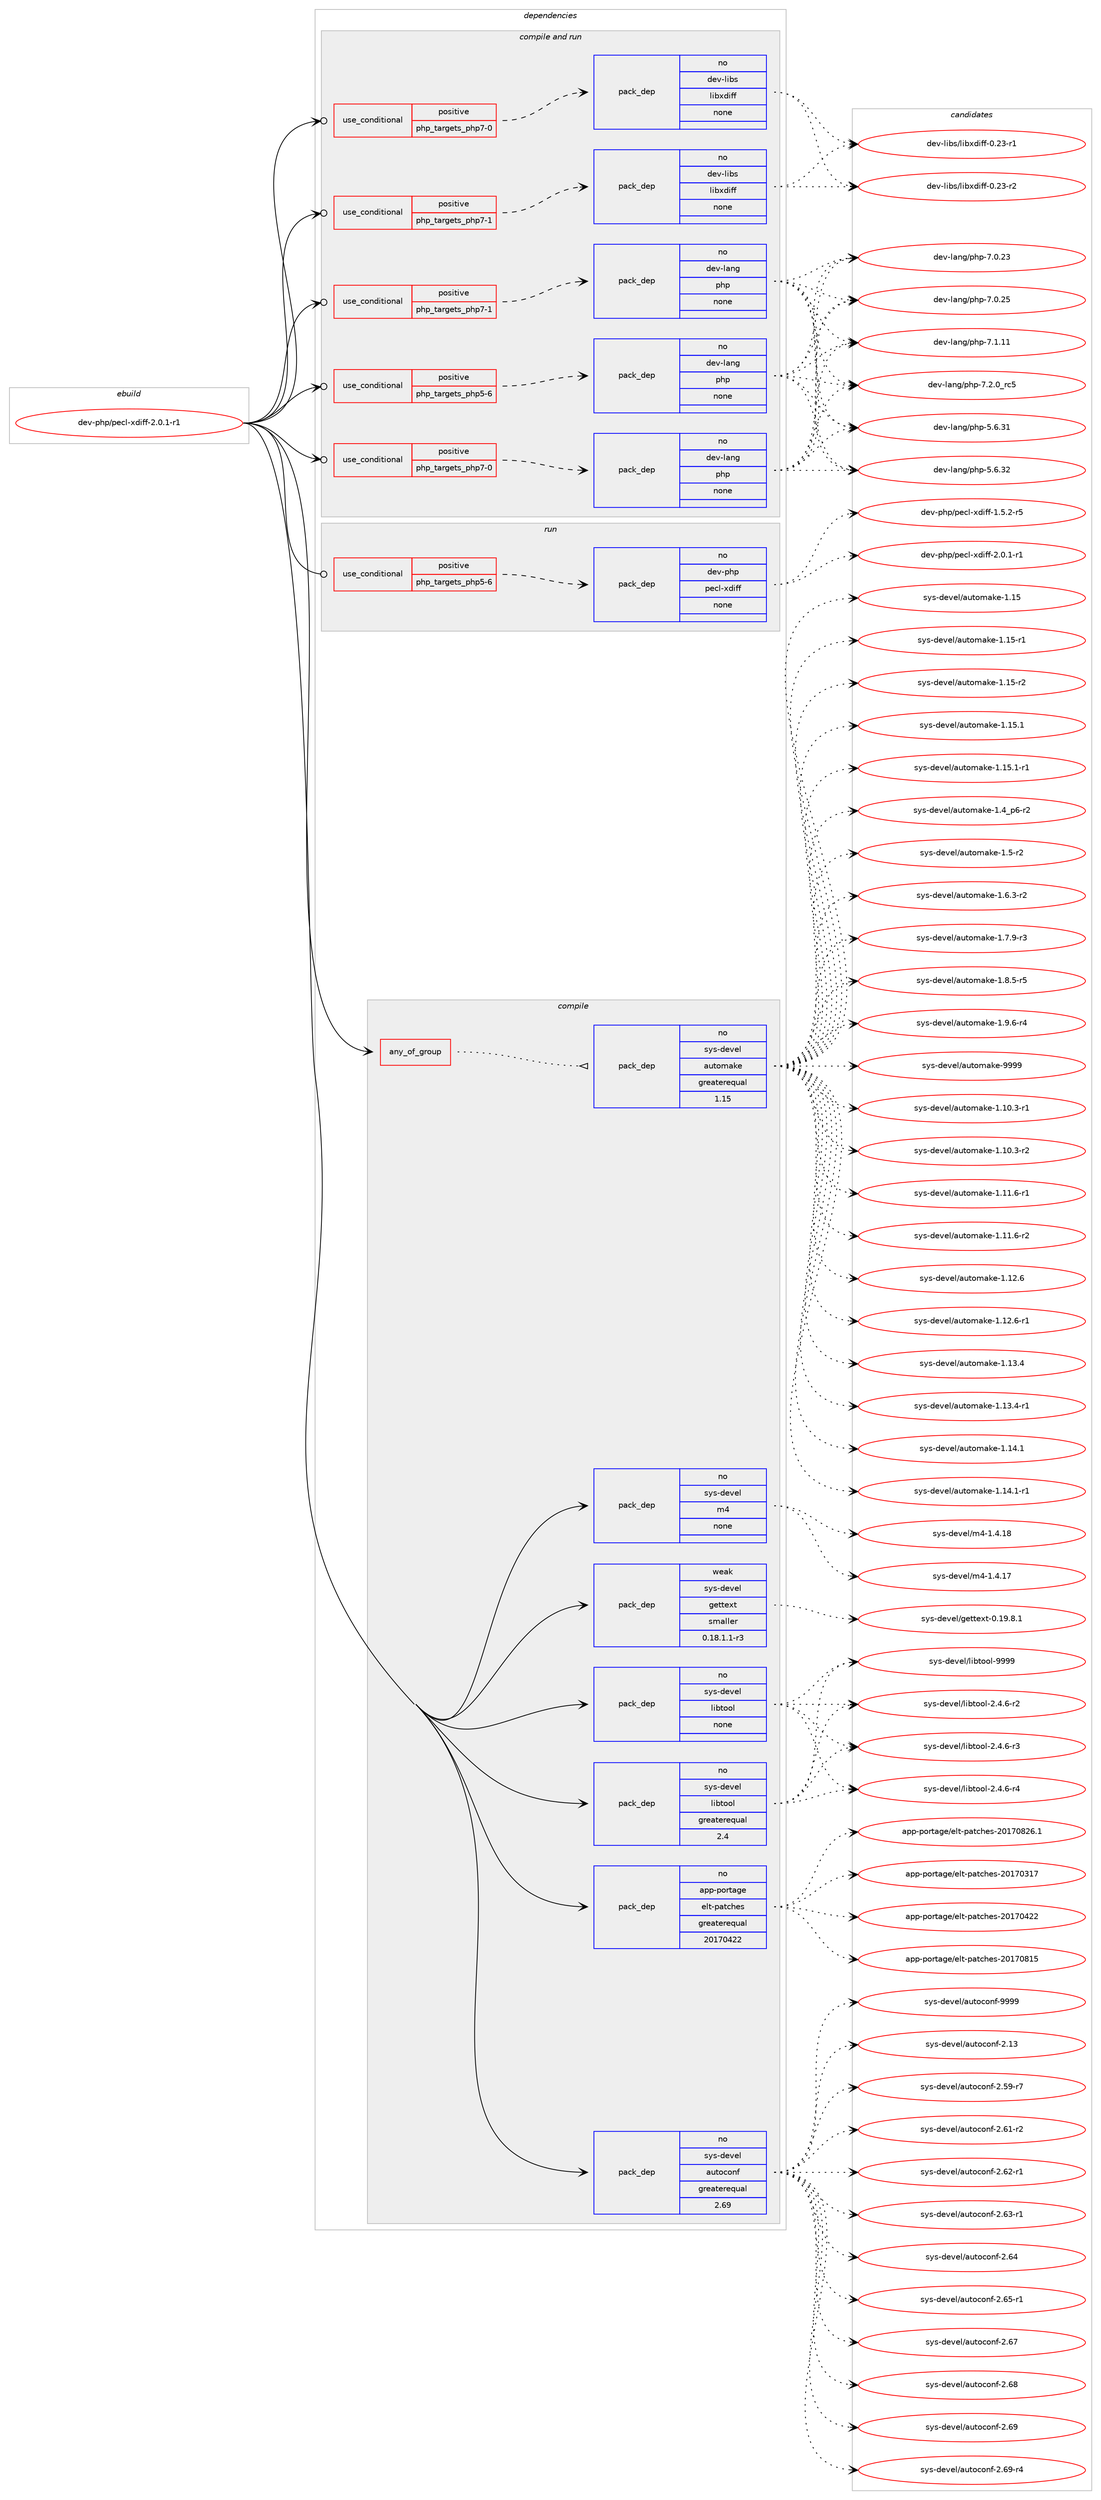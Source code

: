 digraph prolog {

# *************
# Graph options
# *************

newrank=true;
concentrate=true;
compound=true;
graph [rankdir=LR,fontname=Helvetica,fontsize=10,ranksep=1.5];#, ranksep=2.5, nodesep=0.2];
edge  [arrowhead=vee];
node  [fontname=Helvetica,fontsize=10];

# **********
# The ebuild
# **********

subgraph cluster_leftcol {
color=gray;
rank=same;
label=<<i>ebuild</i>>;
id [label="dev-php/pecl-xdiff-2.0.1-r1", color=red, width=4, href="../dev-php/pecl-xdiff-2.0.1-r1.svg"];
}

# ****************
# The dependencies
# ****************

subgraph cluster_midcol {
color=gray;
label=<<i>dependencies</i>>;
subgraph cluster_compile {
fillcolor="#eeeeee";
style=filled;
label=<<i>compile</i>>;
subgraph any3754 {
dependency143860 [label=<<TABLE BORDER="0" CELLBORDER="1" CELLSPACING="0" CELLPADDING="4"><TR><TD CELLPADDING="10">any_of_group</TD></TR></TABLE>>, shape=none, color=red];subgraph pack111352 {
dependency143861 [label=<<TABLE BORDER="0" CELLBORDER="1" CELLSPACING="0" CELLPADDING="4" WIDTH="220"><TR><TD ROWSPAN="6" CELLPADDING="30">pack_dep</TD></TR><TR><TD WIDTH="110">no</TD></TR><TR><TD>sys-devel</TD></TR><TR><TD>automake</TD></TR><TR><TD>greaterequal</TD></TR><TR><TD>1.15</TD></TR></TABLE>>, shape=none, color=blue];
}
dependency143860:e -> dependency143861:w [weight=20,style="dotted",arrowhead="oinv"];
}
id:e -> dependency143860:w [weight=20,style="solid",arrowhead="vee"];
subgraph pack111353 {
dependency143862 [label=<<TABLE BORDER="0" CELLBORDER="1" CELLSPACING="0" CELLPADDING="4" WIDTH="220"><TR><TD ROWSPAN="6" CELLPADDING="30">pack_dep</TD></TR><TR><TD WIDTH="110">no</TD></TR><TR><TD>app-portage</TD></TR><TR><TD>elt-patches</TD></TR><TR><TD>greaterequal</TD></TR><TR><TD>20170422</TD></TR></TABLE>>, shape=none, color=blue];
}
id:e -> dependency143862:w [weight=20,style="solid",arrowhead="vee"];
subgraph pack111354 {
dependency143863 [label=<<TABLE BORDER="0" CELLBORDER="1" CELLSPACING="0" CELLPADDING="4" WIDTH="220"><TR><TD ROWSPAN="6" CELLPADDING="30">pack_dep</TD></TR><TR><TD WIDTH="110">no</TD></TR><TR><TD>sys-devel</TD></TR><TR><TD>autoconf</TD></TR><TR><TD>greaterequal</TD></TR><TR><TD>2.69</TD></TR></TABLE>>, shape=none, color=blue];
}
id:e -> dependency143863:w [weight=20,style="solid",arrowhead="vee"];
subgraph pack111355 {
dependency143864 [label=<<TABLE BORDER="0" CELLBORDER="1" CELLSPACING="0" CELLPADDING="4" WIDTH="220"><TR><TD ROWSPAN="6" CELLPADDING="30">pack_dep</TD></TR><TR><TD WIDTH="110">no</TD></TR><TR><TD>sys-devel</TD></TR><TR><TD>libtool</TD></TR><TR><TD>greaterequal</TD></TR><TR><TD>2.4</TD></TR></TABLE>>, shape=none, color=blue];
}
id:e -> dependency143864:w [weight=20,style="solid",arrowhead="vee"];
subgraph pack111356 {
dependency143865 [label=<<TABLE BORDER="0" CELLBORDER="1" CELLSPACING="0" CELLPADDING="4" WIDTH="220"><TR><TD ROWSPAN="6" CELLPADDING="30">pack_dep</TD></TR><TR><TD WIDTH="110">no</TD></TR><TR><TD>sys-devel</TD></TR><TR><TD>libtool</TD></TR><TR><TD>none</TD></TR><TR><TD></TD></TR></TABLE>>, shape=none, color=blue];
}
id:e -> dependency143865:w [weight=20,style="solid",arrowhead="vee"];
subgraph pack111357 {
dependency143866 [label=<<TABLE BORDER="0" CELLBORDER="1" CELLSPACING="0" CELLPADDING="4" WIDTH="220"><TR><TD ROWSPAN="6" CELLPADDING="30">pack_dep</TD></TR><TR><TD WIDTH="110">no</TD></TR><TR><TD>sys-devel</TD></TR><TR><TD>m4</TD></TR><TR><TD>none</TD></TR><TR><TD></TD></TR></TABLE>>, shape=none, color=blue];
}
id:e -> dependency143866:w [weight=20,style="solid",arrowhead="vee"];
subgraph pack111358 {
dependency143867 [label=<<TABLE BORDER="0" CELLBORDER="1" CELLSPACING="0" CELLPADDING="4" WIDTH="220"><TR><TD ROWSPAN="6" CELLPADDING="30">pack_dep</TD></TR><TR><TD WIDTH="110">weak</TD></TR><TR><TD>sys-devel</TD></TR><TR><TD>gettext</TD></TR><TR><TD>smaller</TD></TR><TR><TD>0.18.1.1-r3</TD></TR></TABLE>>, shape=none, color=blue];
}
id:e -> dependency143867:w [weight=20,style="solid",arrowhead="vee"];
}
subgraph cluster_compileandrun {
fillcolor="#eeeeee";
style=filled;
label=<<i>compile and run</i>>;
subgraph cond28716 {
dependency143868 [label=<<TABLE BORDER="0" CELLBORDER="1" CELLSPACING="0" CELLPADDING="4"><TR><TD ROWSPAN="3" CELLPADDING="10">use_conditional</TD></TR><TR><TD>positive</TD></TR><TR><TD>php_targets_php5-6</TD></TR></TABLE>>, shape=none, color=red];
subgraph pack111359 {
dependency143869 [label=<<TABLE BORDER="0" CELLBORDER="1" CELLSPACING="0" CELLPADDING="4" WIDTH="220"><TR><TD ROWSPAN="6" CELLPADDING="30">pack_dep</TD></TR><TR><TD WIDTH="110">no</TD></TR><TR><TD>dev-lang</TD></TR><TR><TD>php</TD></TR><TR><TD>none</TD></TR><TR><TD></TD></TR></TABLE>>, shape=none, color=blue];
}
dependency143868:e -> dependency143869:w [weight=20,style="dashed",arrowhead="vee"];
}
id:e -> dependency143868:w [weight=20,style="solid",arrowhead="odotvee"];
subgraph cond28717 {
dependency143870 [label=<<TABLE BORDER="0" CELLBORDER="1" CELLSPACING="0" CELLPADDING="4"><TR><TD ROWSPAN="3" CELLPADDING="10">use_conditional</TD></TR><TR><TD>positive</TD></TR><TR><TD>php_targets_php7-0</TD></TR></TABLE>>, shape=none, color=red];
subgraph pack111360 {
dependency143871 [label=<<TABLE BORDER="0" CELLBORDER="1" CELLSPACING="0" CELLPADDING="4" WIDTH="220"><TR><TD ROWSPAN="6" CELLPADDING="30">pack_dep</TD></TR><TR><TD WIDTH="110">no</TD></TR><TR><TD>dev-lang</TD></TR><TR><TD>php</TD></TR><TR><TD>none</TD></TR><TR><TD></TD></TR></TABLE>>, shape=none, color=blue];
}
dependency143870:e -> dependency143871:w [weight=20,style="dashed",arrowhead="vee"];
}
id:e -> dependency143870:w [weight=20,style="solid",arrowhead="odotvee"];
subgraph cond28718 {
dependency143872 [label=<<TABLE BORDER="0" CELLBORDER="1" CELLSPACING="0" CELLPADDING="4"><TR><TD ROWSPAN="3" CELLPADDING="10">use_conditional</TD></TR><TR><TD>positive</TD></TR><TR><TD>php_targets_php7-0</TD></TR></TABLE>>, shape=none, color=red];
subgraph pack111361 {
dependency143873 [label=<<TABLE BORDER="0" CELLBORDER="1" CELLSPACING="0" CELLPADDING="4" WIDTH="220"><TR><TD ROWSPAN="6" CELLPADDING="30">pack_dep</TD></TR><TR><TD WIDTH="110">no</TD></TR><TR><TD>dev-libs</TD></TR><TR><TD>libxdiff</TD></TR><TR><TD>none</TD></TR><TR><TD></TD></TR></TABLE>>, shape=none, color=blue];
}
dependency143872:e -> dependency143873:w [weight=20,style="dashed",arrowhead="vee"];
}
id:e -> dependency143872:w [weight=20,style="solid",arrowhead="odotvee"];
subgraph cond28719 {
dependency143874 [label=<<TABLE BORDER="0" CELLBORDER="1" CELLSPACING="0" CELLPADDING="4"><TR><TD ROWSPAN="3" CELLPADDING="10">use_conditional</TD></TR><TR><TD>positive</TD></TR><TR><TD>php_targets_php7-1</TD></TR></TABLE>>, shape=none, color=red];
subgraph pack111362 {
dependency143875 [label=<<TABLE BORDER="0" CELLBORDER="1" CELLSPACING="0" CELLPADDING="4" WIDTH="220"><TR><TD ROWSPAN="6" CELLPADDING="30">pack_dep</TD></TR><TR><TD WIDTH="110">no</TD></TR><TR><TD>dev-lang</TD></TR><TR><TD>php</TD></TR><TR><TD>none</TD></TR><TR><TD></TD></TR></TABLE>>, shape=none, color=blue];
}
dependency143874:e -> dependency143875:w [weight=20,style="dashed",arrowhead="vee"];
}
id:e -> dependency143874:w [weight=20,style="solid",arrowhead="odotvee"];
subgraph cond28720 {
dependency143876 [label=<<TABLE BORDER="0" CELLBORDER="1" CELLSPACING="0" CELLPADDING="4"><TR><TD ROWSPAN="3" CELLPADDING="10">use_conditional</TD></TR><TR><TD>positive</TD></TR><TR><TD>php_targets_php7-1</TD></TR></TABLE>>, shape=none, color=red];
subgraph pack111363 {
dependency143877 [label=<<TABLE BORDER="0" CELLBORDER="1" CELLSPACING="0" CELLPADDING="4" WIDTH="220"><TR><TD ROWSPAN="6" CELLPADDING="30">pack_dep</TD></TR><TR><TD WIDTH="110">no</TD></TR><TR><TD>dev-libs</TD></TR><TR><TD>libxdiff</TD></TR><TR><TD>none</TD></TR><TR><TD></TD></TR></TABLE>>, shape=none, color=blue];
}
dependency143876:e -> dependency143877:w [weight=20,style="dashed",arrowhead="vee"];
}
id:e -> dependency143876:w [weight=20,style="solid",arrowhead="odotvee"];
}
subgraph cluster_run {
fillcolor="#eeeeee";
style=filled;
label=<<i>run</i>>;
subgraph cond28721 {
dependency143878 [label=<<TABLE BORDER="0" CELLBORDER="1" CELLSPACING="0" CELLPADDING="4"><TR><TD ROWSPAN="3" CELLPADDING="10">use_conditional</TD></TR><TR><TD>positive</TD></TR><TR><TD>php_targets_php5-6</TD></TR></TABLE>>, shape=none, color=red];
subgraph pack111364 {
dependency143879 [label=<<TABLE BORDER="0" CELLBORDER="1" CELLSPACING="0" CELLPADDING="4" WIDTH="220"><TR><TD ROWSPAN="6" CELLPADDING="30">pack_dep</TD></TR><TR><TD WIDTH="110">no</TD></TR><TR><TD>dev-php</TD></TR><TR><TD>pecl-xdiff</TD></TR><TR><TD>none</TD></TR><TR><TD></TD></TR></TABLE>>, shape=none, color=blue];
}
dependency143878:e -> dependency143879:w [weight=20,style="dashed",arrowhead="vee"];
}
id:e -> dependency143878:w [weight=20,style="solid",arrowhead="odot"];
}
}

# **************
# The candidates
# **************

subgraph cluster_choices {
rank=same;
color=gray;
label=<<i>candidates</i>>;

subgraph choice111352 {
color=black;
nodesep=1;
choice11512111545100101118101108479711711611110997107101454946494846514511449 [label="sys-devel/automake-1.10.3-r1", color=red, width=4,href="../sys-devel/automake-1.10.3-r1.svg"];
choice11512111545100101118101108479711711611110997107101454946494846514511450 [label="sys-devel/automake-1.10.3-r2", color=red, width=4,href="../sys-devel/automake-1.10.3-r2.svg"];
choice11512111545100101118101108479711711611110997107101454946494946544511449 [label="sys-devel/automake-1.11.6-r1", color=red, width=4,href="../sys-devel/automake-1.11.6-r1.svg"];
choice11512111545100101118101108479711711611110997107101454946494946544511450 [label="sys-devel/automake-1.11.6-r2", color=red, width=4,href="../sys-devel/automake-1.11.6-r2.svg"];
choice1151211154510010111810110847971171161111099710710145494649504654 [label="sys-devel/automake-1.12.6", color=red, width=4,href="../sys-devel/automake-1.12.6.svg"];
choice11512111545100101118101108479711711611110997107101454946495046544511449 [label="sys-devel/automake-1.12.6-r1", color=red, width=4,href="../sys-devel/automake-1.12.6-r1.svg"];
choice1151211154510010111810110847971171161111099710710145494649514652 [label="sys-devel/automake-1.13.4", color=red, width=4,href="../sys-devel/automake-1.13.4.svg"];
choice11512111545100101118101108479711711611110997107101454946495146524511449 [label="sys-devel/automake-1.13.4-r1", color=red, width=4,href="../sys-devel/automake-1.13.4-r1.svg"];
choice1151211154510010111810110847971171161111099710710145494649524649 [label="sys-devel/automake-1.14.1", color=red, width=4,href="../sys-devel/automake-1.14.1.svg"];
choice11512111545100101118101108479711711611110997107101454946495246494511449 [label="sys-devel/automake-1.14.1-r1", color=red, width=4,href="../sys-devel/automake-1.14.1-r1.svg"];
choice115121115451001011181011084797117116111109971071014549464953 [label="sys-devel/automake-1.15", color=red, width=4,href="../sys-devel/automake-1.15.svg"];
choice1151211154510010111810110847971171161111099710710145494649534511449 [label="sys-devel/automake-1.15-r1", color=red, width=4,href="../sys-devel/automake-1.15-r1.svg"];
choice1151211154510010111810110847971171161111099710710145494649534511450 [label="sys-devel/automake-1.15-r2", color=red, width=4,href="../sys-devel/automake-1.15-r2.svg"];
choice1151211154510010111810110847971171161111099710710145494649534649 [label="sys-devel/automake-1.15.1", color=red, width=4,href="../sys-devel/automake-1.15.1.svg"];
choice11512111545100101118101108479711711611110997107101454946495346494511449 [label="sys-devel/automake-1.15.1-r1", color=red, width=4,href="../sys-devel/automake-1.15.1-r1.svg"];
choice115121115451001011181011084797117116111109971071014549465295112544511450 [label="sys-devel/automake-1.4_p6-r2", color=red, width=4,href="../sys-devel/automake-1.4_p6-r2.svg"];
choice11512111545100101118101108479711711611110997107101454946534511450 [label="sys-devel/automake-1.5-r2", color=red, width=4,href="../sys-devel/automake-1.5-r2.svg"];
choice115121115451001011181011084797117116111109971071014549465446514511450 [label="sys-devel/automake-1.6.3-r2", color=red, width=4,href="../sys-devel/automake-1.6.3-r2.svg"];
choice115121115451001011181011084797117116111109971071014549465546574511451 [label="sys-devel/automake-1.7.9-r3", color=red, width=4,href="../sys-devel/automake-1.7.9-r3.svg"];
choice115121115451001011181011084797117116111109971071014549465646534511453 [label="sys-devel/automake-1.8.5-r5", color=red, width=4,href="../sys-devel/automake-1.8.5-r5.svg"];
choice115121115451001011181011084797117116111109971071014549465746544511452 [label="sys-devel/automake-1.9.6-r4", color=red, width=4,href="../sys-devel/automake-1.9.6-r4.svg"];
choice115121115451001011181011084797117116111109971071014557575757 [label="sys-devel/automake-9999", color=red, width=4,href="../sys-devel/automake-9999.svg"];
dependency143861:e -> choice11512111545100101118101108479711711611110997107101454946494846514511449:w [style=dotted,weight="100"];
dependency143861:e -> choice11512111545100101118101108479711711611110997107101454946494846514511450:w [style=dotted,weight="100"];
dependency143861:e -> choice11512111545100101118101108479711711611110997107101454946494946544511449:w [style=dotted,weight="100"];
dependency143861:e -> choice11512111545100101118101108479711711611110997107101454946494946544511450:w [style=dotted,weight="100"];
dependency143861:e -> choice1151211154510010111810110847971171161111099710710145494649504654:w [style=dotted,weight="100"];
dependency143861:e -> choice11512111545100101118101108479711711611110997107101454946495046544511449:w [style=dotted,weight="100"];
dependency143861:e -> choice1151211154510010111810110847971171161111099710710145494649514652:w [style=dotted,weight="100"];
dependency143861:e -> choice11512111545100101118101108479711711611110997107101454946495146524511449:w [style=dotted,weight="100"];
dependency143861:e -> choice1151211154510010111810110847971171161111099710710145494649524649:w [style=dotted,weight="100"];
dependency143861:e -> choice11512111545100101118101108479711711611110997107101454946495246494511449:w [style=dotted,weight="100"];
dependency143861:e -> choice115121115451001011181011084797117116111109971071014549464953:w [style=dotted,weight="100"];
dependency143861:e -> choice1151211154510010111810110847971171161111099710710145494649534511449:w [style=dotted,weight="100"];
dependency143861:e -> choice1151211154510010111810110847971171161111099710710145494649534511450:w [style=dotted,weight="100"];
dependency143861:e -> choice1151211154510010111810110847971171161111099710710145494649534649:w [style=dotted,weight="100"];
dependency143861:e -> choice11512111545100101118101108479711711611110997107101454946495346494511449:w [style=dotted,weight="100"];
dependency143861:e -> choice115121115451001011181011084797117116111109971071014549465295112544511450:w [style=dotted,weight="100"];
dependency143861:e -> choice11512111545100101118101108479711711611110997107101454946534511450:w [style=dotted,weight="100"];
dependency143861:e -> choice115121115451001011181011084797117116111109971071014549465446514511450:w [style=dotted,weight="100"];
dependency143861:e -> choice115121115451001011181011084797117116111109971071014549465546574511451:w [style=dotted,weight="100"];
dependency143861:e -> choice115121115451001011181011084797117116111109971071014549465646534511453:w [style=dotted,weight="100"];
dependency143861:e -> choice115121115451001011181011084797117116111109971071014549465746544511452:w [style=dotted,weight="100"];
dependency143861:e -> choice115121115451001011181011084797117116111109971071014557575757:w [style=dotted,weight="100"];
}
subgraph choice111353 {
color=black;
nodesep=1;
choice97112112451121111141169710310147101108116451129711699104101115455048495548514955 [label="app-portage/elt-patches-20170317", color=red, width=4,href="../app-portage/elt-patches-20170317.svg"];
choice97112112451121111141169710310147101108116451129711699104101115455048495548525050 [label="app-portage/elt-patches-20170422", color=red, width=4,href="../app-portage/elt-patches-20170422.svg"];
choice97112112451121111141169710310147101108116451129711699104101115455048495548564953 [label="app-portage/elt-patches-20170815", color=red, width=4,href="../app-portage/elt-patches-20170815.svg"];
choice971121124511211111411697103101471011081164511297116991041011154550484955485650544649 [label="app-portage/elt-patches-20170826.1", color=red, width=4,href="../app-portage/elt-patches-20170826.1.svg"];
dependency143862:e -> choice97112112451121111141169710310147101108116451129711699104101115455048495548514955:w [style=dotted,weight="100"];
dependency143862:e -> choice97112112451121111141169710310147101108116451129711699104101115455048495548525050:w [style=dotted,weight="100"];
dependency143862:e -> choice97112112451121111141169710310147101108116451129711699104101115455048495548564953:w [style=dotted,weight="100"];
dependency143862:e -> choice971121124511211111411697103101471011081164511297116991041011154550484955485650544649:w [style=dotted,weight="100"];
}
subgraph choice111354 {
color=black;
nodesep=1;
choice115121115451001011181011084797117116111991111101024550464951 [label="sys-devel/autoconf-2.13", color=red, width=4,href="../sys-devel/autoconf-2.13.svg"];
choice1151211154510010111810110847971171161119911111010245504653574511455 [label="sys-devel/autoconf-2.59-r7", color=red, width=4,href="../sys-devel/autoconf-2.59-r7.svg"];
choice1151211154510010111810110847971171161119911111010245504654494511450 [label="sys-devel/autoconf-2.61-r2", color=red, width=4,href="../sys-devel/autoconf-2.61-r2.svg"];
choice1151211154510010111810110847971171161119911111010245504654504511449 [label="sys-devel/autoconf-2.62-r1", color=red, width=4,href="../sys-devel/autoconf-2.62-r1.svg"];
choice1151211154510010111810110847971171161119911111010245504654514511449 [label="sys-devel/autoconf-2.63-r1", color=red, width=4,href="../sys-devel/autoconf-2.63-r1.svg"];
choice115121115451001011181011084797117116111991111101024550465452 [label="sys-devel/autoconf-2.64", color=red, width=4,href="../sys-devel/autoconf-2.64.svg"];
choice1151211154510010111810110847971171161119911111010245504654534511449 [label="sys-devel/autoconf-2.65-r1", color=red, width=4,href="../sys-devel/autoconf-2.65-r1.svg"];
choice115121115451001011181011084797117116111991111101024550465455 [label="sys-devel/autoconf-2.67", color=red, width=4,href="../sys-devel/autoconf-2.67.svg"];
choice115121115451001011181011084797117116111991111101024550465456 [label="sys-devel/autoconf-2.68", color=red, width=4,href="../sys-devel/autoconf-2.68.svg"];
choice115121115451001011181011084797117116111991111101024550465457 [label="sys-devel/autoconf-2.69", color=red, width=4,href="../sys-devel/autoconf-2.69.svg"];
choice1151211154510010111810110847971171161119911111010245504654574511452 [label="sys-devel/autoconf-2.69-r4", color=red, width=4,href="../sys-devel/autoconf-2.69-r4.svg"];
choice115121115451001011181011084797117116111991111101024557575757 [label="sys-devel/autoconf-9999", color=red, width=4,href="../sys-devel/autoconf-9999.svg"];
dependency143863:e -> choice115121115451001011181011084797117116111991111101024550464951:w [style=dotted,weight="100"];
dependency143863:e -> choice1151211154510010111810110847971171161119911111010245504653574511455:w [style=dotted,weight="100"];
dependency143863:e -> choice1151211154510010111810110847971171161119911111010245504654494511450:w [style=dotted,weight="100"];
dependency143863:e -> choice1151211154510010111810110847971171161119911111010245504654504511449:w [style=dotted,weight="100"];
dependency143863:e -> choice1151211154510010111810110847971171161119911111010245504654514511449:w [style=dotted,weight="100"];
dependency143863:e -> choice115121115451001011181011084797117116111991111101024550465452:w [style=dotted,weight="100"];
dependency143863:e -> choice1151211154510010111810110847971171161119911111010245504654534511449:w [style=dotted,weight="100"];
dependency143863:e -> choice115121115451001011181011084797117116111991111101024550465455:w [style=dotted,weight="100"];
dependency143863:e -> choice115121115451001011181011084797117116111991111101024550465456:w [style=dotted,weight="100"];
dependency143863:e -> choice115121115451001011181011084797117116111991111101024550465457:w [style=dotted,weight="100"];
dependency143863:e -> choice1151211154510010111810110847971171161119911111010245504654574511452:w [style=dotted,weight="100"];
dependency143863:e -> choice115121115451001011181011084797117116111991111101024557575757:w [style=dotted,weight="100"];
}
subgraph choice111355 {
color=black;
nodesep=1;
choice1151211154510010111810110847108105981161111111084550465246544511450 [label="sys-devel/libtool-2.4.6-r2", color=red, width=4,href="../sys-devel/libtool-2.4.6-r2.svg"];
choice1151211154510010111810110847108105981161111111084550465246544511451 [label="sys-devel/libtool-2.4.6-r3", color=red, width=4,href="../sys-devel/libtool-2.4.6-r3.svg"];
choice1151211154510010111810110847108105981161111111084550465246544511452 [label="sys-devel/libtool-2.4.6-r4", color=red, width=4,href="../sys-devel/libtool-2.4.6-r4.svg"];
choice1151211154510010111810110847108105981161111111084557575757 [label="sys-devel/libtool-9999", color=red, width=4,href="../sys-devel/libtool-9999.svg"];
dependency143864:e -> choice1151211154510010111810110847108105981161111111084550465246544511450:w [style=dotted,weight="100"];
dependency143864:e -> choice1151211154510010111810110847108105981161111111084550465246544511451:w [style=dotted,weight="100"];
dependency143864:e -> choice1151211154510010111810110847108105981161111111084550465246544511452:w [style=dotted,weight="100"];
dependency143864:e -> choice1151211154510010111810110847108105981161111111084557575757:w [style=dotted,weight="100"];
}
subgraph choice111356 {
color=black;
nodesep=1;
choice1151211154510010111810110847108105981161111111084550465246544511450 [label="sys-devel/libtool-2.4.6-r2", color=red, width=4,href="../sys-devel/libtool-2.4.6-r2.svg"];
choice1151211154510010111810110847108105981161111111084550465246544511451 [label="sys-devel/libtool-2.4.6-r3", color=red, width=4,href="../sys-devel/libtool-2.4.6-r3.svg"];
choice1151211154510010111810110847108105981161111111084550465246544511452 [label="sys-devel/libtool-2.4.6-r4", color=red, width=4,href="../sys-devel/libtool-2.4.6-r4.svg"];
choice1151211154510010111810110847108105981161111111084557575757 [label="sys-devel/libtool-9999", color=red, width=4,href="../sys-devel/libtool-9999.svg"];
dependency143865:e -> choice1151211154510010111810110847108105981161111111084550465246544511450:w [style=dotted,weight="100"];
dependency143865:e -> choice1151211154510010111810110847108105981161111111084550465246544511451:w [style=dotted,weight="100"];
dependency143865:e -> choice1151211154510010111810110847108105981161111111084550465246544511452:w [style=dotted,weight="100"];
dependency143865:e -> choice1151211154510010111810110847108105981161111111084557575757:w [style=dotted,weight="100"];
}
subgraph choice111357 {
color=black;
nodesep=1;
choice11512111545100101118101108471095245494652464955 [label="sys-devel/m4-1.4.17", color=red, width=4,href="../sys-devel/m4-1.4.17.svg"];
choice11512111545100101118101108471095245494652464956 [label="sys-devel/m4-1.4.18", color=red, width=4,href="../sys-devel/m4-1.4.18.svg"];
dependency143866:e -> choice11512111545100101118101108471095245494652464955:w [style=dotted,weight="100"];
dependency143866:e -> choice11512111545100101118101108471095245494652464956:w [style=dotted,weight="100"];
}
subgraph choice111358 {
color=black;
nodesep=1;
choice1151211154510010111810110847103101116116101120116454846495746564649 [label="sys-devel/gettext-0.19.8.1", color=red, width=4,href="../sys-devel/gettext-0.19.8.1.svg"];
dependency143867:e -> choice1151211154510010111810110847103101116116101120116454846495746564649:w [style=dotted,weight="100"];
}
subgraph choice111359 {
color=black;
nodesep=1;
choice10010111845108971101034711210411245534654465149 [label="dev-lang/php-5.6.31", color=red, width=4,href="../dev-lang/php-5.6.31.svg"];
choice10010111845108971101034711210411245534654465150 [label="dev-lang/php-5.6.32", color=red, width=4,href="../dev-lang/php-5.6.32.svg"];
choice10010111845108971101034711210411245554648465051 [label="dev-lang/php-7.0.23", color=red, width=4,href="../dev-lang/php-7.0.23.svg"];
choice10010111845108971101034711210411245554648465053 [label="dev-lang/php-7.0.25", color=red, width=4,href="../dev-lang/php-7.0.25.svg"];
choice10010111845108971101034711210411245554649464949 [label="dev-lang/php-7.1.11", color=red, width=4,href="../dev-lang/php-7.1.11.svg"];
choice100101118451089711010347112104112455546504648951149953 [label="dev-lang/php-7.2.0_rc5", color=red, width=4,href="../dev-lang/php-7.2.0_rc5.svg"];
dependency143869:e -> choice10010111845108971101034711210411245534654465149:w [style=dotted,weight="100"];
dependency143869:e -> choice10010111845108971101034711210411245534654465150:w [style=dotted,weight="100"];
dependency143869:e -> choice10010111845108971101034711210411245554648465051:w [style=dotted,weight="100"];
dependency143869:e -> choice10010111845108971101034711210411245554648465053:w [style=dotted,weight="100"];
dependency143869:e -> choice10010111845108971101034711210411245554649464949:w [style=dotted,weight="100"];
dependency143869:e -> choice100101118451089711010347112104112455546504648951149953:w [style=dotted,weight="100"];
}
subgraph choice111360 {
color=black;
nodesep=1;
choice10010111845108971101034711210411245534654465149 [label="dev-lang/php-5.6.31", color=red, width=4,href="../dev-lang/php-5.6.31.svg"];
choice10010111845108971101034711210411245534654465150 [label="dev-lang/php-5.6.32", color=red, width=4,href="../dev-lang/php-5.6.32.svg"];
choice10010111845108971101034711210411245554648465051 [label="dev-lang/php-7.0.23", color=red, width=4,href="../dev-lang/php-7.0.23.svg"];
choice10010111845108971101034711210411245554648465053 [label="dev-lang/php-7.0.25", color=red, width=4,href="../dev-lang/php-7.0.25.svg"];
choice10010111845108971101034711210411245554649464949 [label="dev-lang/php-7.1.11", color=red, width=4,href="../dev-lang/php-7.1.11.svg"];
choice100101118451089711010347112104112455546504648951149953 [label="dev-lang/php-7.2.0_rc5", color=red, width=4,href="../dev-lang/php-7.2.0_rc5.svg"];
dependency143871:e -> choice10010111845108971101034711210411245534654465149:w [style=dotted,weight="100"];
dependency143871:e -> choice10010111845108971101034711210411245534654465150:w [style=dotted,weight="100"];
dependency143871:e -> choice10010111845108971101034711210411245554648465051:w [style=dotted,weight="100"];
dependency143871:e -> choice10010111845108971101034711210411245554648465053:w [style=dotted,weight="100"];
dependency143871:e -> choice10010111845108971101034711210411245554649464949:w [style=dotted,weight="100"];
dependency143871:e -> choice100101118451089711010347112104112455546504648951149953:w [style=dotted,weight="100"];
}
subgraph choice111361 {
color=black;
nodesep=1;
choice1001011184510810598115471081059812010010510210245484650514511449 [label="dev-libs/libxdiff-0.23-r1", color=red, width=4,href="../dev-libs/libxdiff-0.23-r1.svg"];
choice1001011184510810598115471081059812010010510210245484650514511450 [label="dev-libs/libxdiff-0.23-r2", color=red, width=4,href="../dev-libs/libxdiff-0.23-r2.svg"];
dependency143873:e -> choice1001011184510810598115471081059812010010510210245484650514511449:w [style=dotted,weight="100"];
dependency143873:e -> choice1001011184510810598115471081059812010010510210245484650514511450:w [style=dotted,weight="100"];
}
subgraph choice111362 {
color=black;
nodesep=1;
choice10010111845108971101034711210411245534654465149 [label="dev-lang/php-5.6.31", color=red, width=4,href="../dev-lang/php-5.6.31.svg"];
choice10010111845108971101034711210411245534654465150 [label="dev-lang/php-5.6.32", color=red, width=4,href="../dev-lang/php-5.6.32.svg"];
choice10010111845108971101034711210411245554648465051 [label="dev-lang/php-7.0.23", color=red, width=4,href="../dev-lang/php-7.0.23.svg"];
choice10010111845108971101034711210411245554648465053 [label="dev-lang/php-7.0.25", color=red, width=4,href="../dev-lang/php-7.0.25.svg"];
choice10010111845108971101034711210411245554649464949 [label="dev-lang/php-7.1.11", color=red, width=4,href="../dev-lang/php-7.1.11.svg"];
choice100101118451089711010347112104112455546504648951149953 [label="dev-lang/php-7.2.0_rc5", color=red, width=4,href="../dev-lang/php-7.2.0_rc5.svg"];
dependency143875:e -> choice10010111845108971101034711210411245534654465149:w [style=dotted,weight="100"];
dependency143875:e -> choice10010111845108971101034711210411245534654465150:w [style=dotted,weight="100"];
dependency143875:e -> choice10010111845108971101034711210411245554648465051:w [style=dotted,weight="100"];
dependency143875:e -> choice10010111845108971101034711210411245554648465053:w [style=dotted,weight="100"];
dependency143875:e -> choice10010111845108971101034711210411245554649464949:w [style=dotted,weight="100"];
dependency143875:e -> choice100101118451089711010347112104112455546504648951149953:w [style=dotted,weight="100"];
}
subgraph choice111363 {
color=black;
nodesep=1;
choice1001011184510810598115471081059812010010510210245484650514511449 [label="dev-libs/libxdiff-0.23-r1", color=red, width=4,href="../dev-libs/libxdiff-0.23-r1.svg"];
choice1001011184510810598115471081059812010010510210245484650514511450 [label="dev-libs/libxdiff-0.23-r2", color=red, width=4,href="../dev-libs/libxdiff-0.23-r2.svg"];
dependency143877:e -> choice1001011184510810598115471081059812010010510210245484650514511449:w [style=dotted,weight="100"];
dependency143877:e -> choice1001011184510810598115471081059812010010510210245484650514511450:w [style=dotted,weight="100"];
}
subgraph choice111364 {
color=black;
nodesep=1;
choice100101118451121041124711210199108451201001051021024549465346504511453 [label="dev-php/pecl-xdiff-1.5.2-r5", color=red, width=4,href="../dev-php/pecl-xdiff-1.5.2-r5.svg"];
choice100101118451121041124711210199108451201001051021024550464846494511449 [label="dev-php/pecl-xdiff-2.0.1-r1", color=red, width=4,href="../dev-php/pecl-xdiff-2.0.1-r1.svg"];
dependency143879:e -> choice100101118451121041124711210199108451201001051021024549465346504511453:w [style=dotted,weight="100"];
dependency143879:e -> choice100101118451121041124711210199108451201001051021024550464846494511449:w [style=dotted,weight="100"];
}
}

}
